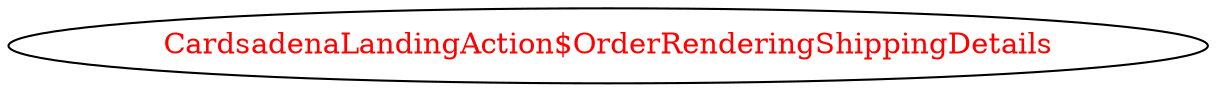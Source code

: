 digraph dependencyGraph {
 concentrate=true;
 ranksep="2.0";
 rankdir="LR"; 
 splines="ortho";
"CardsadenaLandingAction$OrderRenderingShippingDetails" [fontcolor="red"];
}